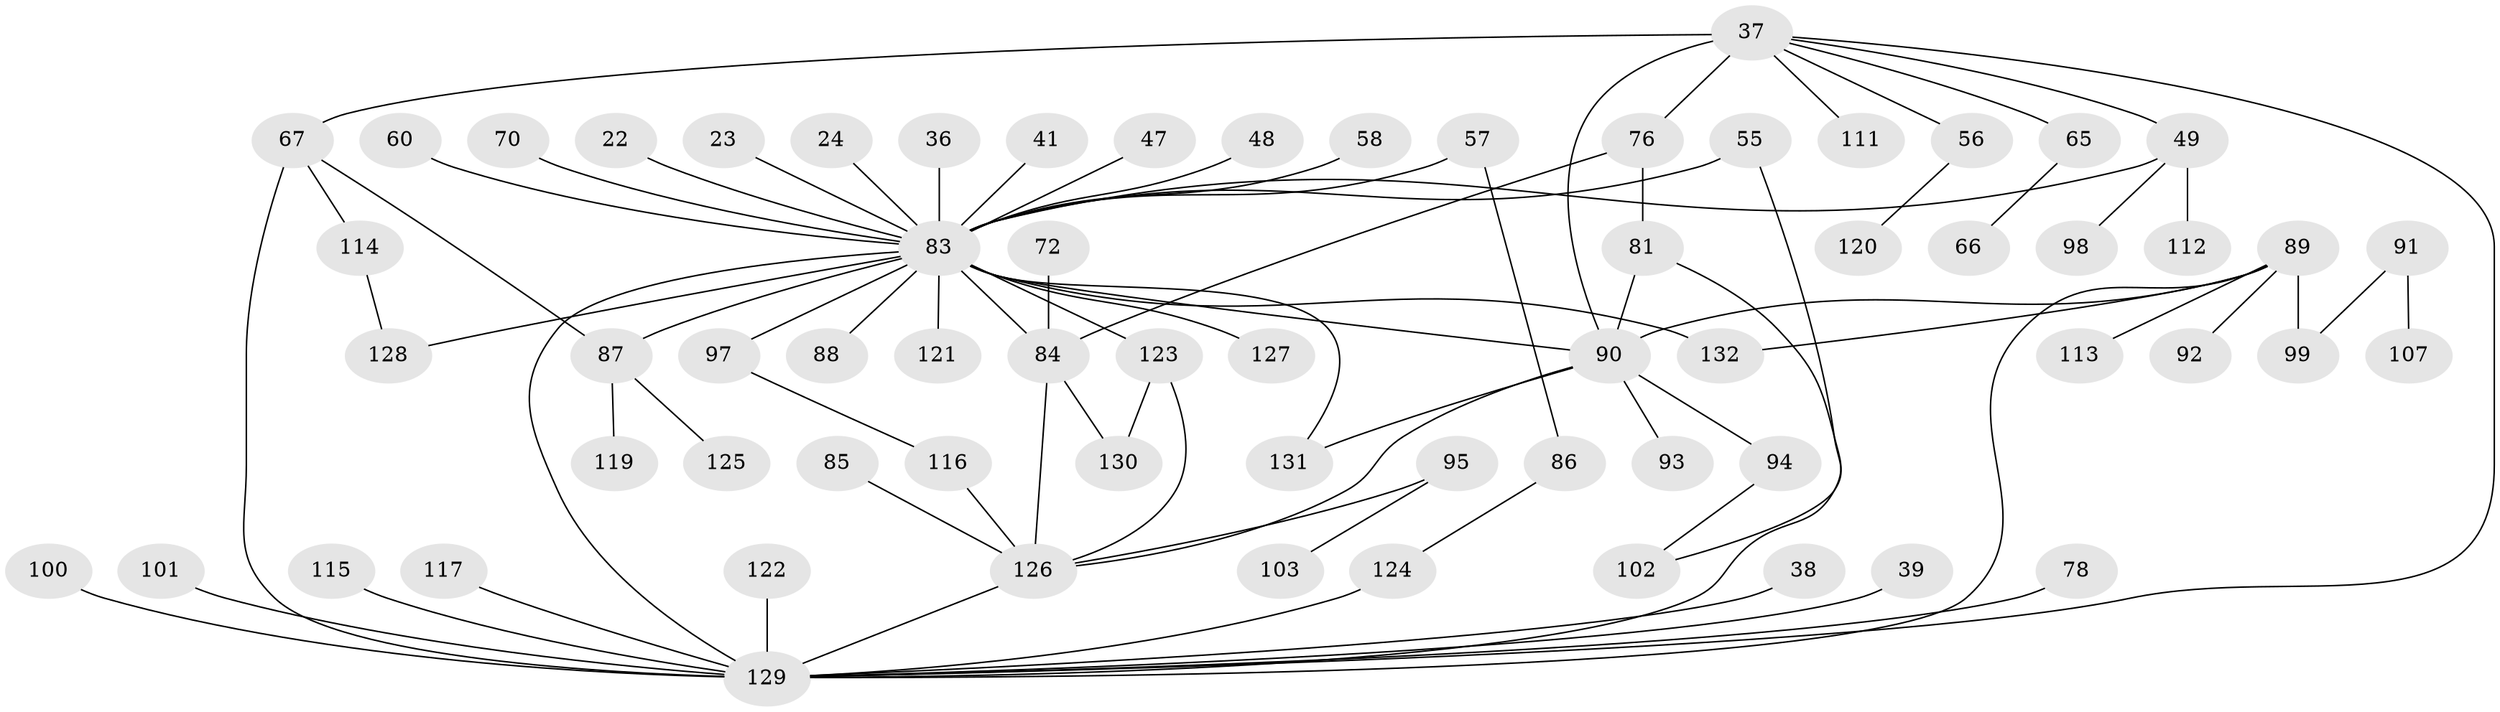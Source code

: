 // original degree distribution, {6: 0.045454545454545456, 4: 0.11363636363636363, 3: 0.21212121212121213, 8: 0.015151515151515152, 5: 0.030303030303030304, 1: 0.3181818181818182, 2: 0.26515151515151514}
// Generated by graph-tools (version 1.1) at 2025/42/03/09/25 04:42:56]
// undirected, 66 vertices, 83 edges
graph export_dot {
graph [start="1"]
  node [color=gray90,style=filled];
  22;
  23;
  24;
  36;
  37 [super="+25+27"];
  38;
  39;
  41;
  47 [super="+44"];
  48;
  49 [super="+46"];
  55;
  56;
  57;
  58;
  60 [super="+35"];
  65 [super="+30"];
  66;
  67 [super="+28"];
  70 [super="+32"];
  72;
  76 [super="+69"];
  78;
  81 [super="+50"];
  83 [super="+2+45"];
  84 [super="+51+54"];
  85;
  86;
  87 [super="+82+71"];
  88;
  89 [super="+40+75"];
  90 [super="+80+73+64"];
  91;
  92;
  93;
  94;
  95;
  97;
  98;
  99 [super="+52"];
  100;
  101;
  102;
  103;
  107;
  111;
  112;
  113;
  114;
  115;
  116;
  117;
  119;
  120;
  121;
  122;
  123 [super="+118"];
  124 [super="+105"];
  125;
  126 [super="+74+106"];
  127;
  128;
  129 [super="+4+31+19+79+77+110+109"];
  130;
  131;
  132;
  22 -- 83;
  23 -- 83;
  24 -- 83;
  36 -- 83;
  37 -- 111;
  37 -- 76;
  37 -- 129 [weight=2];
  37 -- 65;
  37 -- 67 [weight=3];
  37 -- 49;
  37 -- 56;
  37 -- 90 [weight=2];
  38 -- 129;
  39 -- 129;
  41 -- 83;
  47 -- 83;
  48 -- 83;
  49 -- 112;
  49 -- 83;
  49 -- 98;
  55 -- 102;
  55 -- 83;
  56 -- 120;
  57 -- 86;
  57 -- 83;
  58 -- 83;
  60 -- 83;
  65 -- 66;
  67 -- 114;
  67 -- 129;
  67 -- 87;
  70 -- 83;
  72 -- 84;
  76 -- 84;
  76 -- 81;
  78 -- 129;
  81 -- 129;
  81 -- 90 [weight=2];
  83 -- 123 [weight=3];
  83 -- 132;
  83 -- 121;
  83 -- 129 [weight=5];
  83 -- 128;
  83 -- 131;
  83 -- 84;
  83 -- 88;
  83 -- 97;
  83 -- 127;
  83 -- 87;
  83 -- 90;
  84 -- 130;
  84 -- 126 [weight=2];
  85 -- 126;
  86 -- 124;
  87 -- 125;
  87 -- 119;
  89 -- 132;
  89 -- 99 [weight=2];
  89 -- 113;
  89 -- 92;
  89 -- 129;
  89 -- 90 [weight=2];
  90 -- 93;
  90 -- 131;
  90 -- 126;
  90 -- 94;
  91 -- 107;
  91 -- 99;
  94 -- 102;
  95 -- 103;
  95 -- 126;
  97 -- 116;
  100 -- 129;
  101 -- 129;
  114 -- 128;
  115 -- 129;
  116 -- 126;
  117 -- 129;
  122 -- 129;
  123 -- 130;
  123 -- 126;
  124 -- 129 [weight=2];
  126 -- 129;
}
